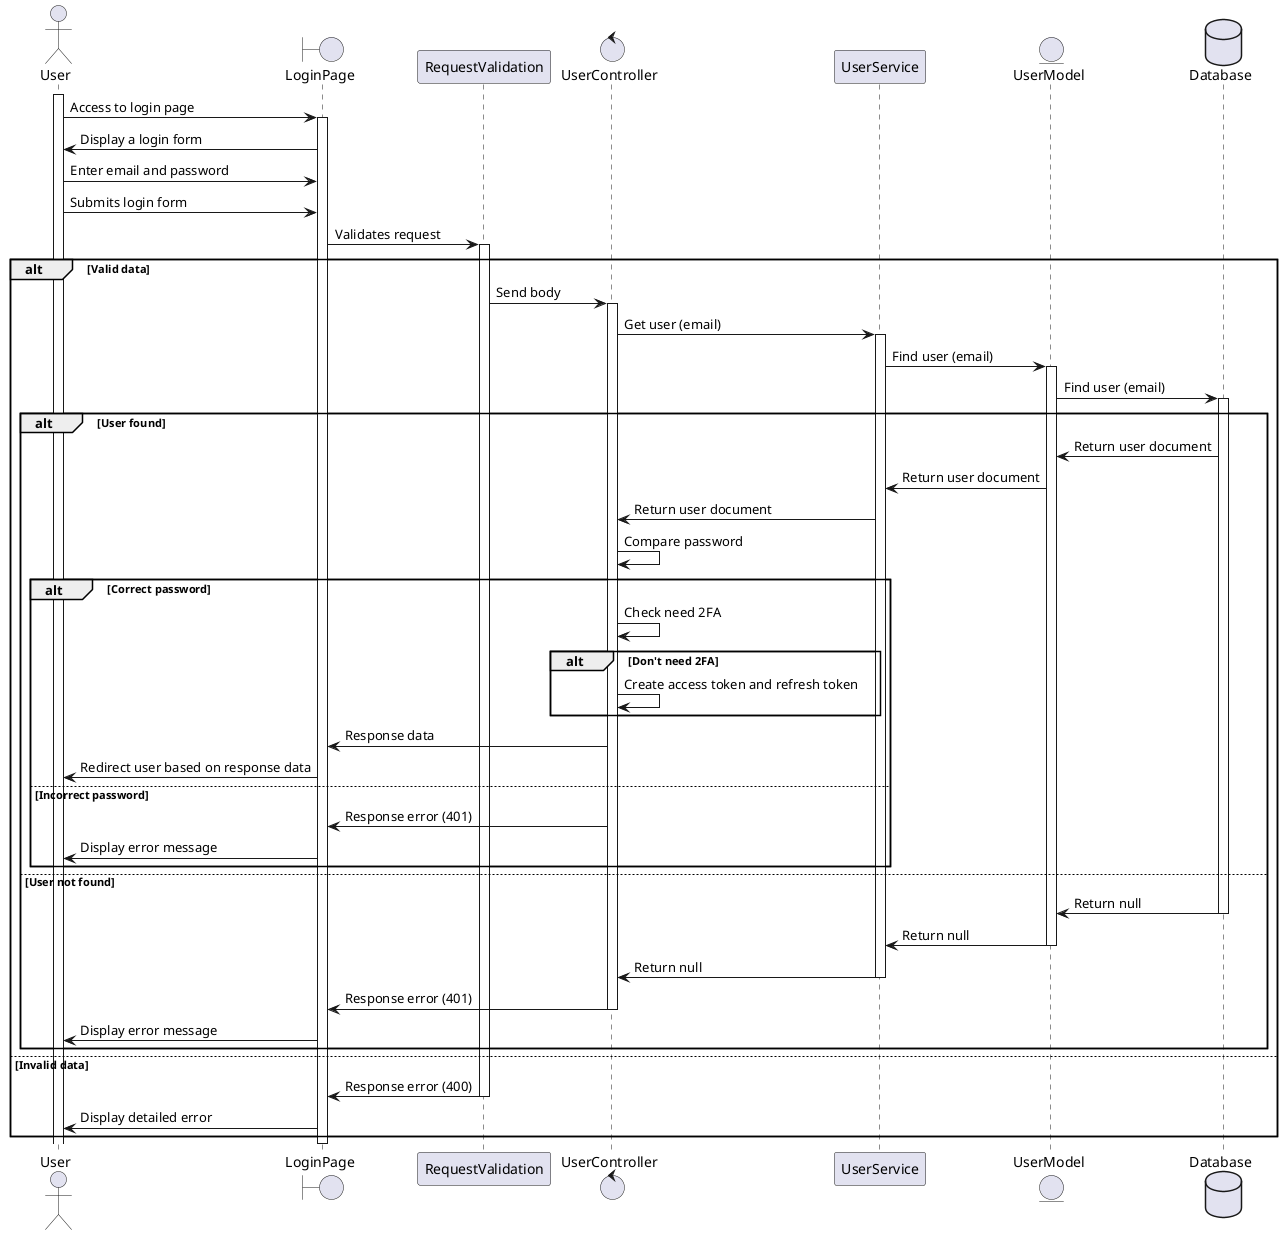 @startuml
actor       User       
boundary    LoginPage 
participant RequestValidation
control     UserController  
participant UserService
entity      UserModel     
database    Database 

activate User
User -> LoginPage : Access to login page
activate LoginPage

LoginPage -> User: Display a login form
User -> LoginPage : Enter email and password
User -> LoginPage : Submits login form

LoginPage -> RequestValidation: Validates request
activate RequestValidation

alt Valid data
    RequestValidation -> UserController : Send body
    activate UserController

    UserController -> UserService : Get user (email)
    activate UserService

    UserService -> UserModel: Find user (email)
    activate UserModel

    UserModel -> Database : Find user (email)
    activate Database

    alt User found
        Database -> UserModel: Return user document

        UserModel -> UserService: Return user document

        UserService -> UserController: Return user document

        ' Compare Password
        UserController -> UserController: Compare password
        alt Correct password
            ' Check need 2FA
            UserController -> UserController: Check need 2FA
            alt Don't need 2FA
                UserController -> UserController: Create access token and refresh token
            end

            UserController -> LoginPage: Response data

            LoginPage -> User: Redirect user based on response data
        else Incorrect password
            UserController -> LoginPage: Response error (401)

            LoginPage -> User: Display error message
        end
        
    else User not found
        Database -> UserModel: Return null
        deactivate Database

        UserModel -> UserService: Return null
        deactivate UserModel

        UserService -> UserController: Return null
        deactivate UserService

        UserController -> LoginPage: Response error (401)
        deactivate UserController

        LoginPage -> User: Display error message 
    end
else Invalid data
    RequestValidation -> LoginPage : Response error (400)
    deactivate RequestValidation

    LoginPage -> User: Display detailed error
end

deactivate LoginPage

@enduml
